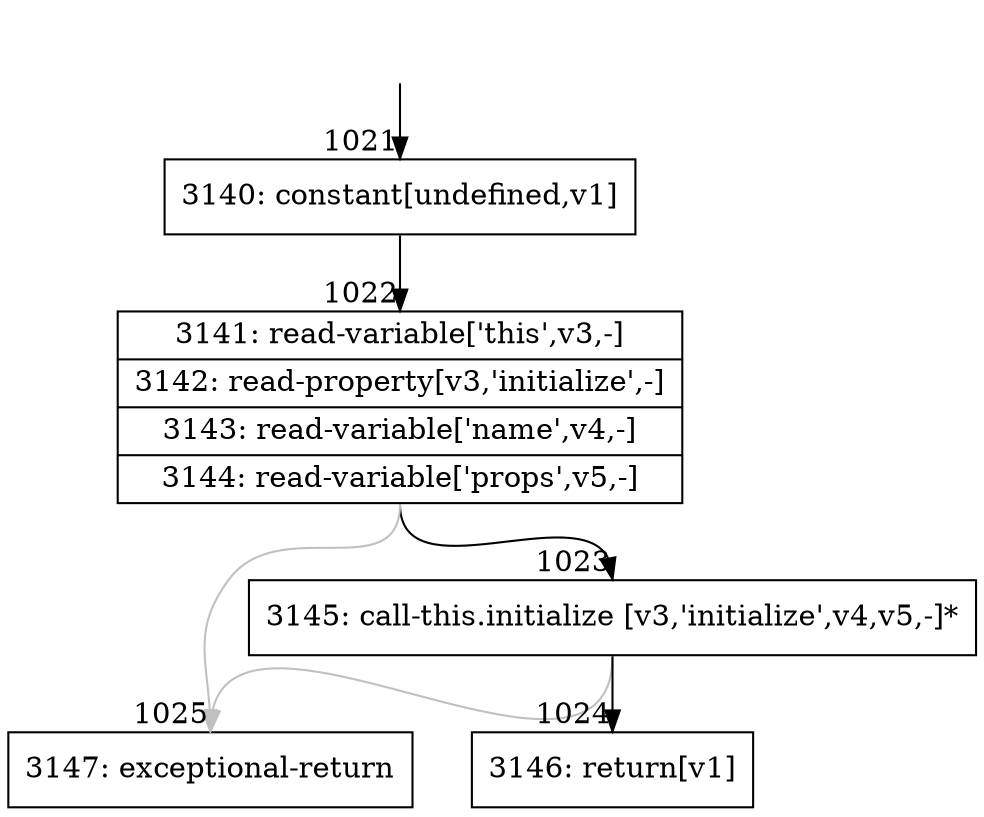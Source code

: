 digraph {
rankdir="TD"
BB_entry123[shape=none,label=""];
BB_entry123 -> BB1021 [tailport=s, headport=n, headlabel="    1021"]
BB1021 [shape=record label="{3140: constant[undefined,v1]}" ] 
BB1021 -> BB1022 [tailport=s, headport=n, headlabel="      1022"]
BB1022 [shape=record label="{3141: read-variable['this',v3,-]|3142: read-property[v3,'initialize',-]|3143: read-variable['name',v4,-]|3144: read-variable['props',v5,-]}" ] 
BB1022 -> BB1023 [tailport=s, headport=n, headlabel="      1023"]
BB1022 -> BB1025 [tailport=s, headport=n, color=gray, headlabel="      1025"]
BB1023 [shape=record label="{3145: call-this.initialize [v3,'initialize',v4,v5,-]*}" ] 
BB1023 -> BB1024 [tailport=s, headport=n, headlabel="      1024"]
BB1023 -> BB1025 [tailport=s, headport=n, color=gray]
BB1024 [shape=record label="{3146: return[v1]}" ] 
BB1025 [shape=record label="{3147: exceptional-return}" ] 
//#$~ 1185
}
